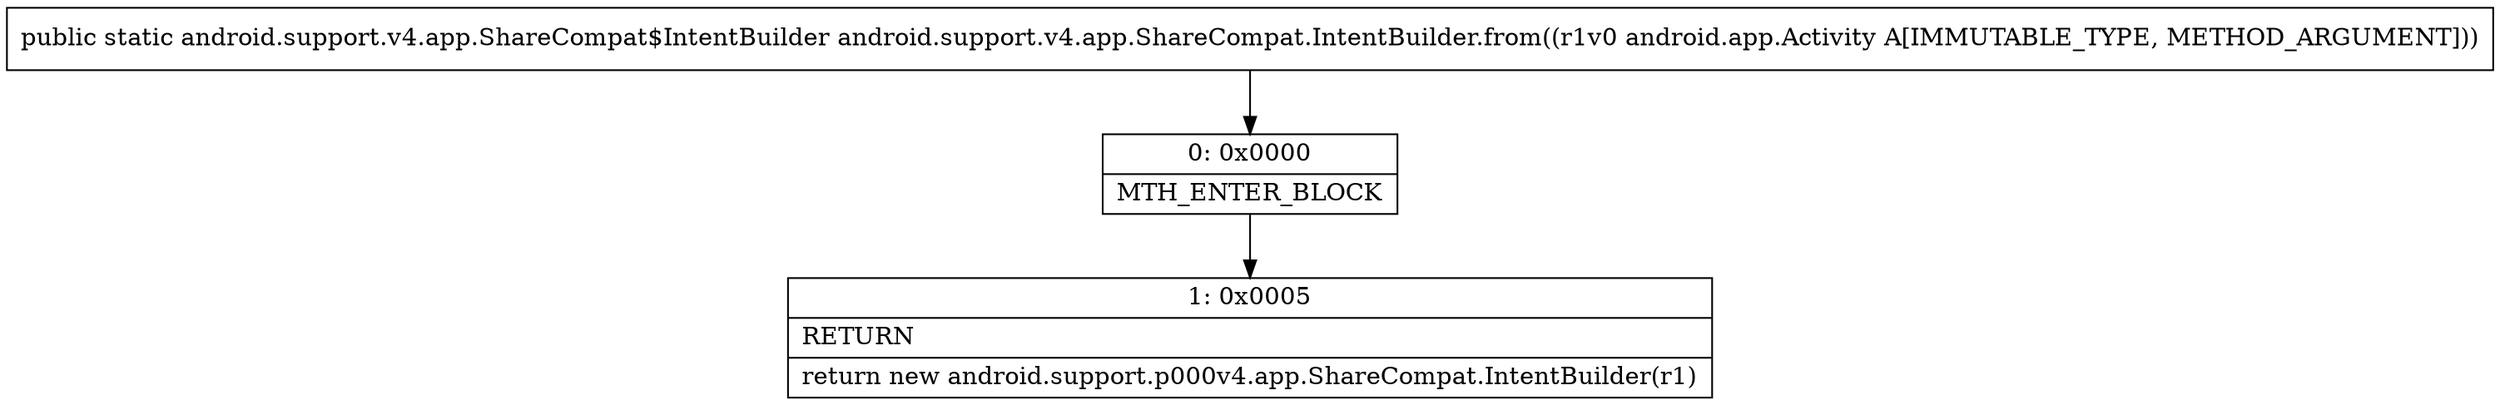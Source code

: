 digraph "CFG forandroid.support.v4.app.ShareCompat.IntentBuilder.from(Landroid\/app\/Activity;)Landroid\/support\/v4\/app\/ShareCompat$IntentBuilder;" {
Node_0 [shape=record,label="{0\:\ 0x0000|MTH_ENTER_BLOCK\l}"];
Node_1 [shape=record,label="{1\:\ 0x0005|RETURN\l|return new android.support.p000v4.app.ShareCompat.IntentBuilder(r1)\l}"];
MethodNode[shape=record,label="{public static android.support.v4.app.ShareCompat$IntentBuilder android.support.v4.app.ShareCompat.IntentBuilder.from((r1v0 android.app.Activity A[IMMUTABLE_TYPE, METHOD_ARGUMENT])) }"];
MethodNode -> Node_0;
Node_0 -> Node_1;
}

